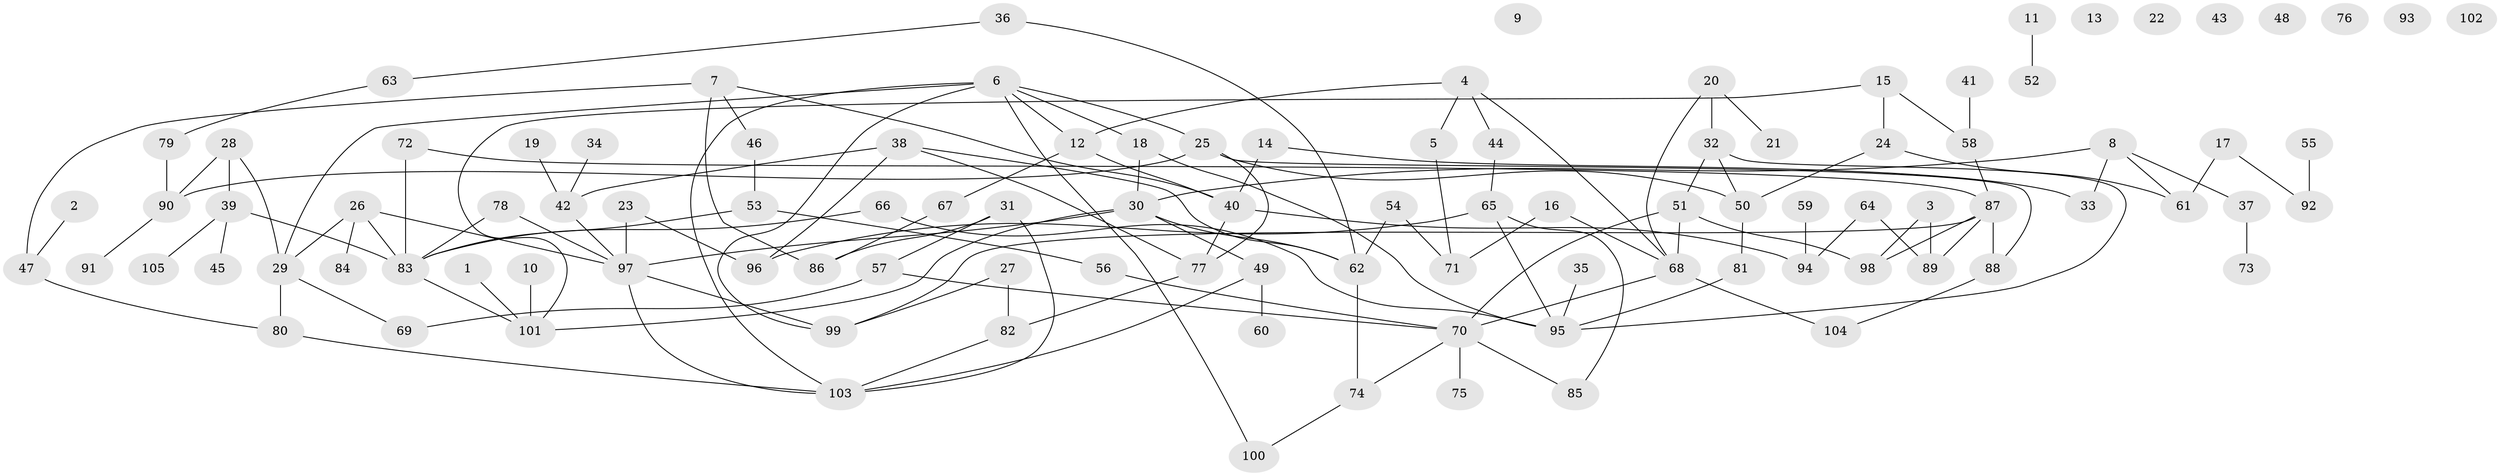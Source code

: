// Generated by graph-tools (version 1.1) at 2025/25/03/09/25 03:25:24]
// undirected, 105 vertices, 141 edges
graph export_dot {
graph [start="1"]
  node [color=gray90,style=filled];
  1;
  2;
  3;
  4;
  5;
  6;
  7;
  8;
  9;
  10;
  11;
  12;
  13;
  14;
  15;
  16;
  17;
  18;
  19;
  20;
  21;
  22;
  23;
  24;
  25;
  26;
  27;
  28;
  29;
  30;
  31;
  32;
  33;
  34;
  35;
  36;
  37;
  38;
  39;
  40;
  41;
  42;
  43;
  44;
  45;
  46;
  47;
  48;
  49;
  50;
  51;
  52;
  53;
  54;
  55;
  56;
  57;
  58;
  59;
  60;
  61;
  62;
  63;
  64;
  65;
  66;
  67;
  68;
  69;
  70;
  71;
  72;
  73;
  74;
  75;
  76;
  77;
  78;
  79;
  80;
  81;
  82;
  83;
  84;
  85;
  86;
  87;
  88;
  89;
  90;
  91;
  92;
  93;
  94;
  95;
  96;
  97;
  98;
  99;
  100;
  101;
  102;
  103;
  104;
  105;
  1 -- 101;
  2 -- 47;
  3 -- 89;
  3 -- 98;
  4 -- 5;
  4 -- 12;
  4 -- 44;
  4 -- 68;
  5 -- 71;
  6 -- 12;
  6 -- 18;
  6 -- 25;
  6 -- 29;
  6 -- 99;
  6 -- 100;
  6 -- 103;
  7 -- 40;
  7 -- 46;
  7 -- 47;
  7 -- 86;
  8 -- 30;
  8 -- 33;
  8 -- 37;
  8 -- 61;
  10 -- 101;
  11 -- 52;
  12 -- 40;
  12 -- 67;
  14 -- 33;
  14 -- 40;
  15 -- 24;
  15 -- 58;
  15 -- 101;
  16 -- 68;
  16 -- 71;
  17 -- 61;
  17 -- 92;
  18 -- 30;
  18 -- 95;
  19 -- 42;
  20 -- 21;
  20 -- 32;
  20 -- 68;
  23 -- 96;
  23 -- 97;
  24 -- 50;
  24 -- 61;
  25 -- 50;
  25 -- 77;
  25 -- 88;
  25 -- 90;
  26 -- 29;
  26 -- 83;
  26 -- 84;
  26 -- 97;
  27 -- 82;
  27 -- 99;
  28 -- 29;
  28 -- 39;
  28 -- 90;
  29 -- 69;
  29 -- 80;
  30 -- 49;
  30 -- 62;
  30 -- 97;
  30 -- 101;
  31 -- 57;
  31 -- 86;
  31 -- 103;
  32 -- 50;
  32 -- 51;
  32 -- 95;
  34 -- 42;
  35 -- 95;
  36 -- 62;
  36 -- 63;
  37 -- 73;
  38 -- 42;
  38 -- 62;
  38 -- 77;
  38 -- 96;
  39 -- 45;
  39 -- 83;
  39 -- 105;
  40 -- 77;
  40 -- 94;
  41 -- 58;
  42 -- 97;
  44 -- 65;
  46 -- 53;
  47 -- 80;
  49 -- 60;
  49 -- 103;
  50 -- 81;
  51 -- 68;
  51 -- 70;
  51 -- 98;
  53 -- 56;
  53 -- 83;
  54 -- 62;
  54 -- 71;
  55 -- 92;
  56 -- 70;
  57 -- 69;
  57 -- 70;
  58 -- 87;
  59 -- 94;
  62 -- 74;
  63 -- 79;
  64 -- 89;
  64 -- 94;
  65 -- 85;
  65 -- 95;
  65 -- 96;
  66 -- 83;
  66 -- 95;
  67 -- 86;
  68 -- 70;
  68 -- 104;
  70 -- 74;
  70 -- 75;
  70 -- 85;
  72 -- 83;
  72 -- 87;
  74 -- 100;
  77 -- 82;
  78 -- 83;
  78 -- 97;
  79 -- 90;
  80 -- 103;
  81 -- 95;
  82 -- 103;
  83 -- 101;
  87 -- 88;
  87 -- 89;
  87 -- 98;
  87 -- 99;
  88 -- 104;
  90 -- 91;
  97 -- 99;
  97 -- 103;
}

